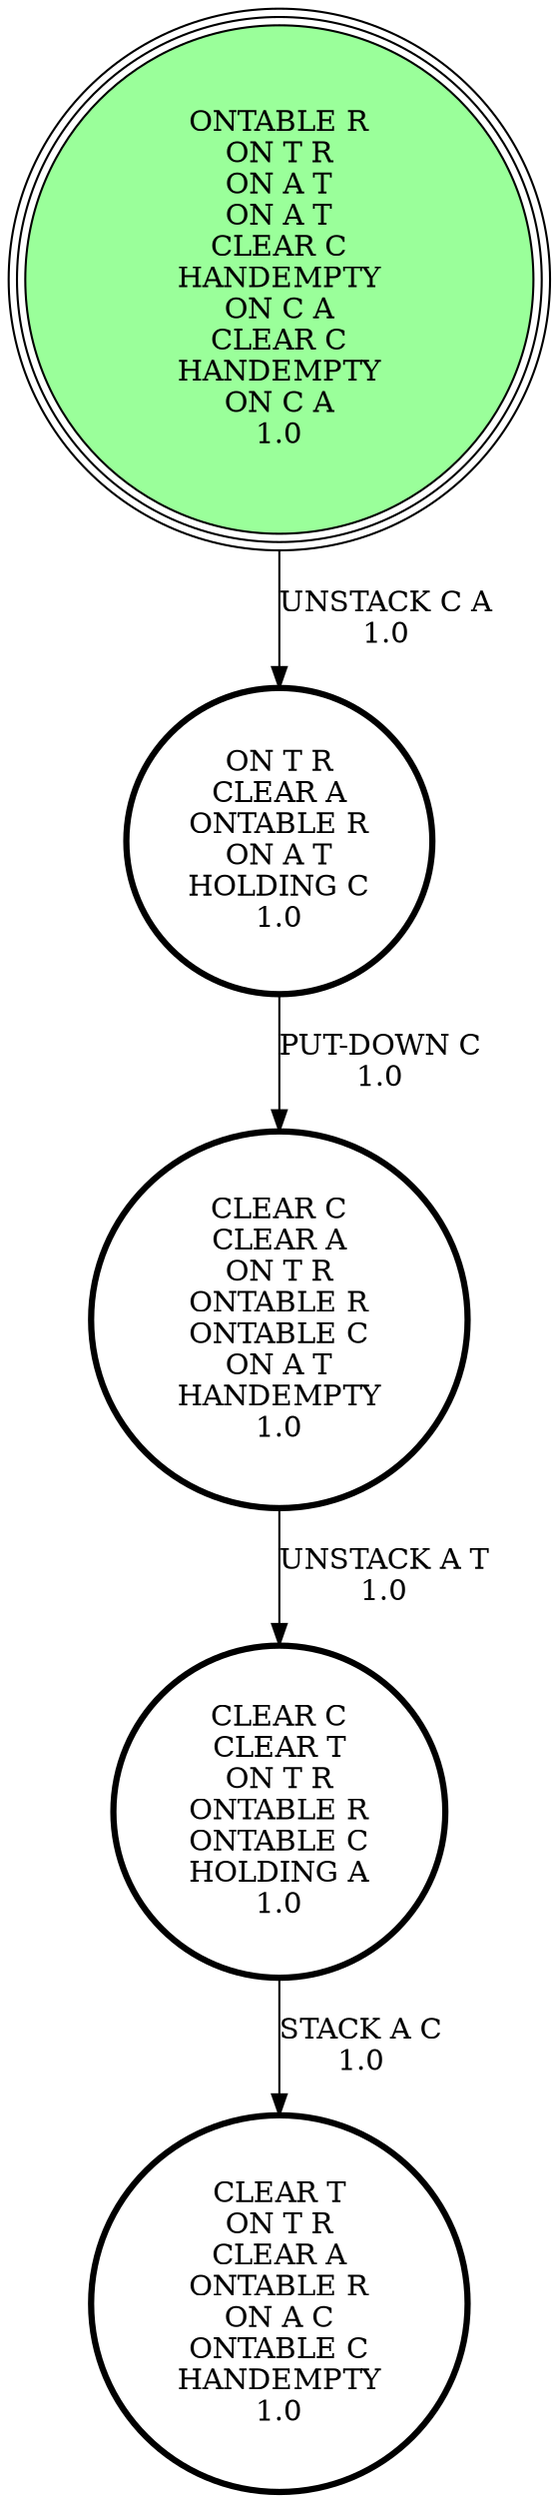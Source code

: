digraph {
"CLEAR C\nCLEAR A\nON T R\nONTABLE R\nONTABLE C\nON A T\nHANDEMPTY\n1.0\n" -> "CLEAR C\nCLEAR T\nON T R\nONTABLE R\nONTABLE C\nHOLDING A\n1.0\n"[label="UNSTACK A T\n1.0\n"];
"ONTABLE R\nON T R\nON A T\nON A T\nCLEAR C\nHANDEMPTY\nON C A\nCLEAR C\nHANDEMPTY\nON C A\n1.0\n" -> "ON T R\nCLEAR A\nONTABLE R\nON A T\nHOLDING C\n1.0\n"[label="UNSTACK C A\n1.0\n"];
"CLEAR C\nCLEAR T\nON T R\nONTABLE R\nONTABLE C\nHOLDING A\n1.0\n" -> "CLEAR T\nON T R\nCLEAR A\nONTABLE R\nON A C\nONTABLE C\nHANDEMPTY\n1.0\n"[label="STACK A C\n1.0\n"];
"ON T R\nCLEAR A\nONTABLE R\nON A T\nHOLDING C\n1.0\n" -> "CLEAR C\nCLEAR A\nON T R\nONTABLE R\nONTABLE C\nON A T\nHANDEMPTY\n1.0\n"[label="PUT-DOWN C\n1.0\n"];
"CLEAR T\nON T R\nCLEAR A\nONTABLE R\nON A C\nONTABLE C\nHANDEMPTY\n1.0\n" [shape=circle, penwidth=3];
"ONTABLE R\nON T R\nON A T\nON A T\nCLEAR C\nHANDEMPTY\nON C A\nCLEAR C\nHANDEMPTY\nON C A\n1.0\n" [shape=circle, style=filled, fillcolor=palegreen1, peripheries=3];
"ON T R\nCLEAR A\nONTABLE R\nON A T\nHOLDING C\n1.0\n" [shape=circle, penwidth=3];
"CLEAR C\nCLEAR A\nON T R\nONTABLE R\nONTABLE C\nON A T\nHANDEMPTY\n1.0\n" [shape=circle, penwidth=3];
"CLEAR C\nCLEAR T\nON T R\nONTABLE R\nONTABLE C\nHOLDING A\n1.0\n" [shape=circle, penwidth=3];
"CLEAR T\nON T R\nCLEAR A\nONTABLE R\nON A C\nONTABLE C\nHANDEMPTY\n1.0\n" [shape=circle, penwidth=3];
}
